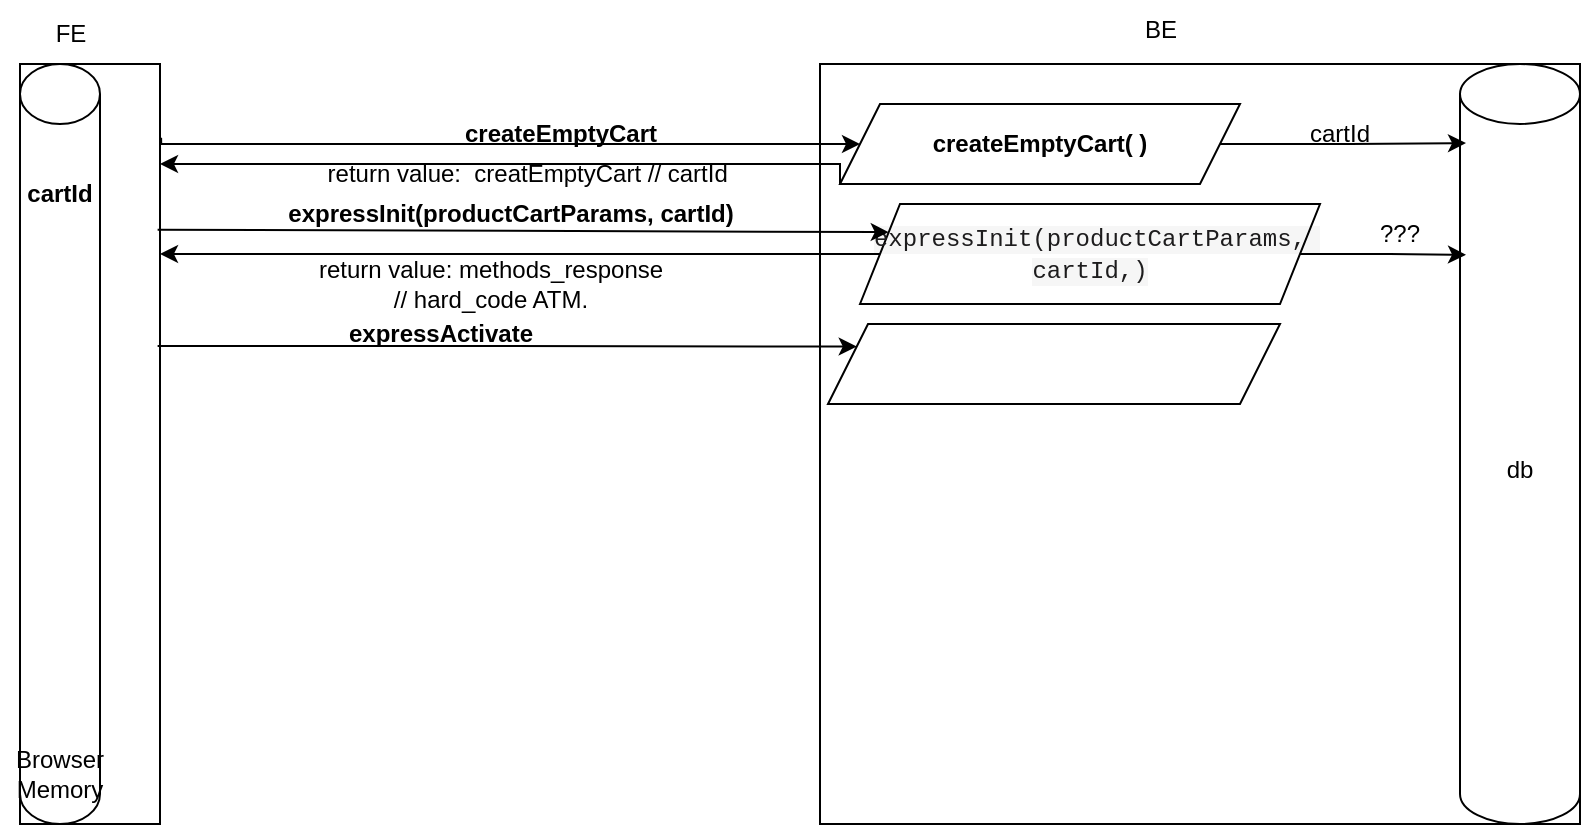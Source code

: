 <mxfile version="28.1.0">
  <diagram name="Page-1" id="qUjjeIQ0DExj5NyA2KU4">
    <mxGraphModel dx="1722" dy="938" grid="1" gridSize="10" guides="1" tooltips="1" connect="1" arrows="1" fold="1" page="1" pageScale="1" pageWidth="827" pageHeight="1169" math="0" shadow="0">
      <root>
        <mxCell id="0" />
        <mxCell id="1" parent="0" />
        <mxCell id="TD6bPUp1XabTYKKyts6r-2" value="" style="rounded=0;whiteSpace=wrap;html=1;" vertex="1" parent="1">
          <mxGeometry x="10" y="260" width="70" height="380" as="geometry" />
        </mxCell>
        <mxCell id="TD6bPUp1XabTYKKyts6r-3" value="" style="rounded=0;whiteSpace=wrap;html=1;strokeOpacity=100;" vertex="1" parent="1">
          <mxGeometry x="410" y="260" width="380" height="380" as="geometry" />
        </mxCell>
        <mxCell id="TD6bPUp1XabTYKKyts6r-4" style="edgeStyle=orthogonalEdgeStyle;rounded=0;orthogonalLoop=1;jettySize=auto;html=1;exitX=1.008;exitY=0.097;exitDx=0;exitDy=0;exitPerimeter=0;" edge="1" parent="1" source="TD6bPUp1XabTYKKyts6r-2" target="TD6bPUp1XabTYKKyts6r-10">
          <mxGeometry relative="1" as="geometry">
            <mxPoint x="140" y="300" as="sourcePoint" />
            <Array as="points">
              <mxPoint x="81" y="300" />
            </Array>
          </mxGeometry>
        </mxCell>
        <mxCell id="TD6bPUp1XabTYKKyts6r-8" value="&lt;b&gt;createEmptyCart&lt;/b&gt;" style="text;html=1;align=center;verticalAlign=middle;resizable=0;points=[];autosize=1;strokeColor=none;fillColor=none;" vertex="1" parent="1">
          <mxGeometry x="220" y="280" width="120" height="30" as="geometry" />
        </mxCell>
        <mxCell id="TD6bPUp1XabTYKKyts6r-11" style="edgeStyle=orthogonalEdgeStyle;rounded=0;orthogonalLoop=1;jettySize=auto;html=1;exitX=0;exitY=1;exitDx=0;exitDy=0;" edge="1" parent="1" source="TD6bPUp1XabTYKKyts6r-10" target="TD6bPUp1XabTYKKyts6r-2">
          <mxGeometry relative="1" as="geometry">
            <Array as="points">
              <mxPoint x="420" y="310" />
            </Array>
          </mxGeometry>
        </mxCell>
        <mxCell id="TD6bPUp1XabTYKKyts6r-10" value="&lt;b style=&quot;text-wrap-mode: nowrap;&quot;&gt;createEmptyCart( )&lt;/b&gt;" style="shape=parallelogram;perimeter=parallelogramPerimeter;whiteSpace=wrap;html=1;fixedSize=1;" vertex="1" parent="1">
          <mxGeometry x="420" y="280" width="200" height="40" as="geometry" />
        </mxCell>
        <mxCell id="TD6bPUp1XabTYKKyts6r-12" value="return value:&amp;nbsp; creatEmptyCart // cartId&amp;nbsp;" style="text;html=1;align=center;verticalAlign=middle;resizable=0;points=[];autosize=1;strokeColor=none;fillColor=none;" vertex="1" parent="1">
          <mxGeometry x="150" y="300" width="230" height="30" as="geometry" />
        </mxCell>
        <mxCell id="TD6bPUp1XabTYKKyts6r-13" value="FE" style="text;html=1;align=center;verticalAlign=middle;resizable=0;points=[];autosize=1;strokeColor=none;fillColor=none;" vertex="1" parent="1">
          <mxGeometry x="15" y="230" width="40" height="30" as="geometry" />
        </mxCell>
        <mxCell id="TD6bPUp1XabTYKKyts6r-14" value="BE" style="text;html=1;align=center;verticalAlign=middle;resizable=0;points=[];autosize=1;strokeColor=none;fillColor=none;" vertex="1" parent="1">
          <mxGeometry x="560" y="228" width="40" height="30" as="geometry" />
        </mxCell>
        <mxCell id="TD6bPUp1XabTYKKyts6r-15" value="db" style="shape=cylinder3;whiteSpace=wrap;html=1;boundedLbl=1;backgroundOutline=1;size=15;" vertex="1" parent="1">
          <mxGeometry x="730" y="260" width="60" height="380" as="geometry" />
        </mxCell>
        <mxCell id="TD6bPUp1XabTYKKyts6r-19" value="cartId" style="text;html=1;align=center;verticalAlign=middle;whiteSpace=wrap;rounded=0;" vertex="1" parent="1">
          <mxGeometry x="640" y="280" width="60" height="30" as="geometry" />
        </mxCell>
        <mxCell id="TD6bPUp1XabTYKKyts6r-42" style="edgeStyle=orthogonalEdgeStyle;rounded=0;orthogonalLoop=1;jettySize=auto;html=1;entryX=1;entryY=0.25;entryDx=0;entryDy=0;" edge="1" parent="1" source="TD6bPUp1XabTYKKyts6r-20" target="TD6bPUp1XabTYKKyts6r-2">
          <mxGeometry relative="1" as="geometry" />
        </mxCell>
        <mxCell id="TD6bPUp1XabTYKKyts6r-20" value="&lt;span style=&quot;color: rgb(29, 28, 29); font-family: Monaco, Menlo, Consolas, &amp;quot;Courier New&amp;quot;, monospace; font-variant-ligatures: none; text-align: left; white-space-collapse: preserve; background-color: rgba(29, 28, 29, 0.04);&quot;&gt;expressInit(&lt;/span&gt;&lt;span style=&quot;color: rgb(29, 28, 29); font-family: Monaco, Menlo, Consolas, &amp;quot;Courier New&amp;quot;, monospace; font-variant-ligatures: none; text-align: left; white-space-collapse: preserve; background-color: rgba(29, 28, 29, 0.04);&quot;&gt;productCartParams, cartId,&lt;/span&gt;&lt;span style=&quot;color: rgb(29, 28, 29); font-family: Monaco, Menlo, Consolas, &amp;quot;Courier New&amp;quot;, monospace; font-variant-ligatures: none; text-align: left; white-space-collapse: preserve; background-color: rgba(29, 28, 29, 0.04);&quot;&gt;)&lt;/span&gt;" style="shape=parallelogram;perimeter=parallelogramPerimeter;whiteSpace=wrap;html=1;fixedSize=1;" vertex="1" parent="1">
          <mxGeometry x="430" y="330" width="230" height="50" as="geometry" />
        </mxCell>
        <mxCell id="TD6bPUp1XabTYKKyts6r-22" value="" style="shape=cylinder3;whiteSpace=wrap;html=1;boundedLbl=1;backgroundOutline=1;size=15;" vertex="1" parent="1">
          <mxGeometry x="10" y="260" width="40" height="380" as="geometry" />
        </mxCell>
        <mxCell id="TD6bPUp1XabTYKKyts6r-23" value="&lt;b&gt;cartId&lt;/b&gt;" style="text;html=1;align=center;verticalAlign=middle;whiteSpace=wrap;rounded=0;" vertex="1" parent="1">
          <mxGeometry y="310" width="60" height="30" as="geometry" />
        </mxCell>
        <mxCell id="TD6bPUp1XabTYKKyts6r-24" value="Browser Memory" style="text;html=1;align=center;verticalAlign=middle;whiteSpace=wrap;rounded=0;" vertex="1" parent="1">
          <mxGeometry y="600" width="60" height="30" as="geometry" />
        </mxCell>
        <mxCell id="TD6bPUp1XabTYKKyts6r-25" style="edgeStyle=orthogonalEdgeStyle;rounded=0;orthogonalLoop=1;jettySize=auto;html=1;entryX=0.05;entryY=0.104;entryDx=0;entryDy=0;entryPerimeter=0;" edge="1" parent="1" source="TD6bPUp1XabTYKKyts6r-10" target="TD6bPUp1XabTYKKyts6r-15">
          <mxGeometry relative="1" as="geometry" />
        </mxCell>
        <mxCell id="TD6bPUp1XabTYKKyts6r-31" value="" style="edgeStyle=none;orthogonalLoop=1;jettySize=auto;html=1;rounded=0;exitX=0.983;exitY=0.218;exitDx=0;exitDy=0;entryX=0;entryY=0.25;entryDx=0;entryDy=0;exitPerimeter=0;" edge="1" parent="1" source="TD6bPUp1XabTYKKyts6r-2" target="TD6bPUp1XabTYKKyts6r-20">
          <mxGeometry width="100" relative="1" as="geometry">
            <mxPoint x="80.0" y="373.99" as="sourcePoint" />
            <mxPoint x="429.5" y="370" as="targetPoint" />
            <Array as="points" />
          </mxGeometry>
        </mxCell>
        <mxCell id="TD6bPUp1XabTYKKyts6r-40" value="return value: methods_response&lt;br&gt;&lt;div&gt;// hard_code ATM.&lt;/div&gt;" style="text;html=1;align=center;verticalAlign=middle;resizable=0;points=[];autosize=1;strokeColor=none;fillColor=none;" vertex="1" parent="1">
          <mxGeometry x="145" y="350" width="200" height="40" as="geometry" />
        </mxCell>
        <mxCell id="TD6bPUp1XabTYKKyts6r-41" value="&lt;b&gt;expressInit(productCartParams, cartId)&lt;/b&gt;" style="text;html=1;align=center;verticalAlign=middle;resizable=0;points=[];autosize=1;strokeColor=none;fillColor=none;" vertex="1" parent="1">
          <mxGeometry x="130" y="320" width="250" height="30" as="geometry" />
        </mxCell>
        <mxCell id="TD6bPUp1XabTYKKyts6r-43" style="edgeStyle=orthogonalEdgeStyle;rounded=0;orthogonalLoop=1;jettySize=auto;html=1;entryX=0.05;entryY=0.251;entryDx=0;entryDy=0;entryPerimeter=0;" edge="1" parent="1" source="TD6bPUp1XabTYKKyts6r-20" target="TD6bPUp1XabTYKKyts6r-15">
          <mxGeometry relative="1" as="geometry" />
        </mxCell>
        <mxCell id="TD6bPUp1XabTYKKyts6r-46" value="" style="shape=parallelogram;perimeter=parallelogramPerimeter;whiteSpace=wrap;html=1;fixedSize=1;" vertex="1" parent="1">
          <mxGeometry x="414" y="390" width="226" height="40" as="geometry" />
        </mxCell>
        <mxCell id="TD6bPUp1XabTYKKyts6r-47" value="???" style="text;html=1;align=center;verticalAlign=middle;whiteSpace=wrap;rounded=0;" vertex="1" parent="1">
          <mxGeometry x="670" y="330" width="60" height="30" as="geometry" />
        </mxCell>
        <mxCell id="TD6bPUp1XabTYKKyts6r-51" value="&lt;b&gt;expressActivate&lt;/b&gt;" style="text;html=1;align=center;verticalAlign=middle;resizable=0;points=[];autosize=1;strokeColor=none;fillColor=none;" vertex="1" parent="1">
          <mxGeometry x="160" y="380" width="120" height="30" as="geometry" />
        </mxCell>
        <mxCell id="TD6bPUp1XabTYKKyts6r-50" style="edgeStyle=orthogonalEdgeStyle;rounded=0;orthogonalLoop=1;jettySize=auto;html=1;entryX=0;entryY=0.25;entryDx=0;entryDy=0;exitX=0.983;exitY=0.371;exitDx=0;exitDy=0;exitPerimeter=0;" edge="1" parent="1" source="TD6bPUp1XabTYKKyts6r-2" target="TD6bPUp1XabTYKKyts6r-46">
          <mxGeometry relative="1" as="geometry">
            <mxPoint x="82" y="401" as="sourcePoint" />
            <mxPoint x="428.094" y="408.001" as="targetPoint" />
          </mxGeometry>
        </mxCell>
      </root>
    </mxGraphModel>
  </diagram>
</mxfile>
